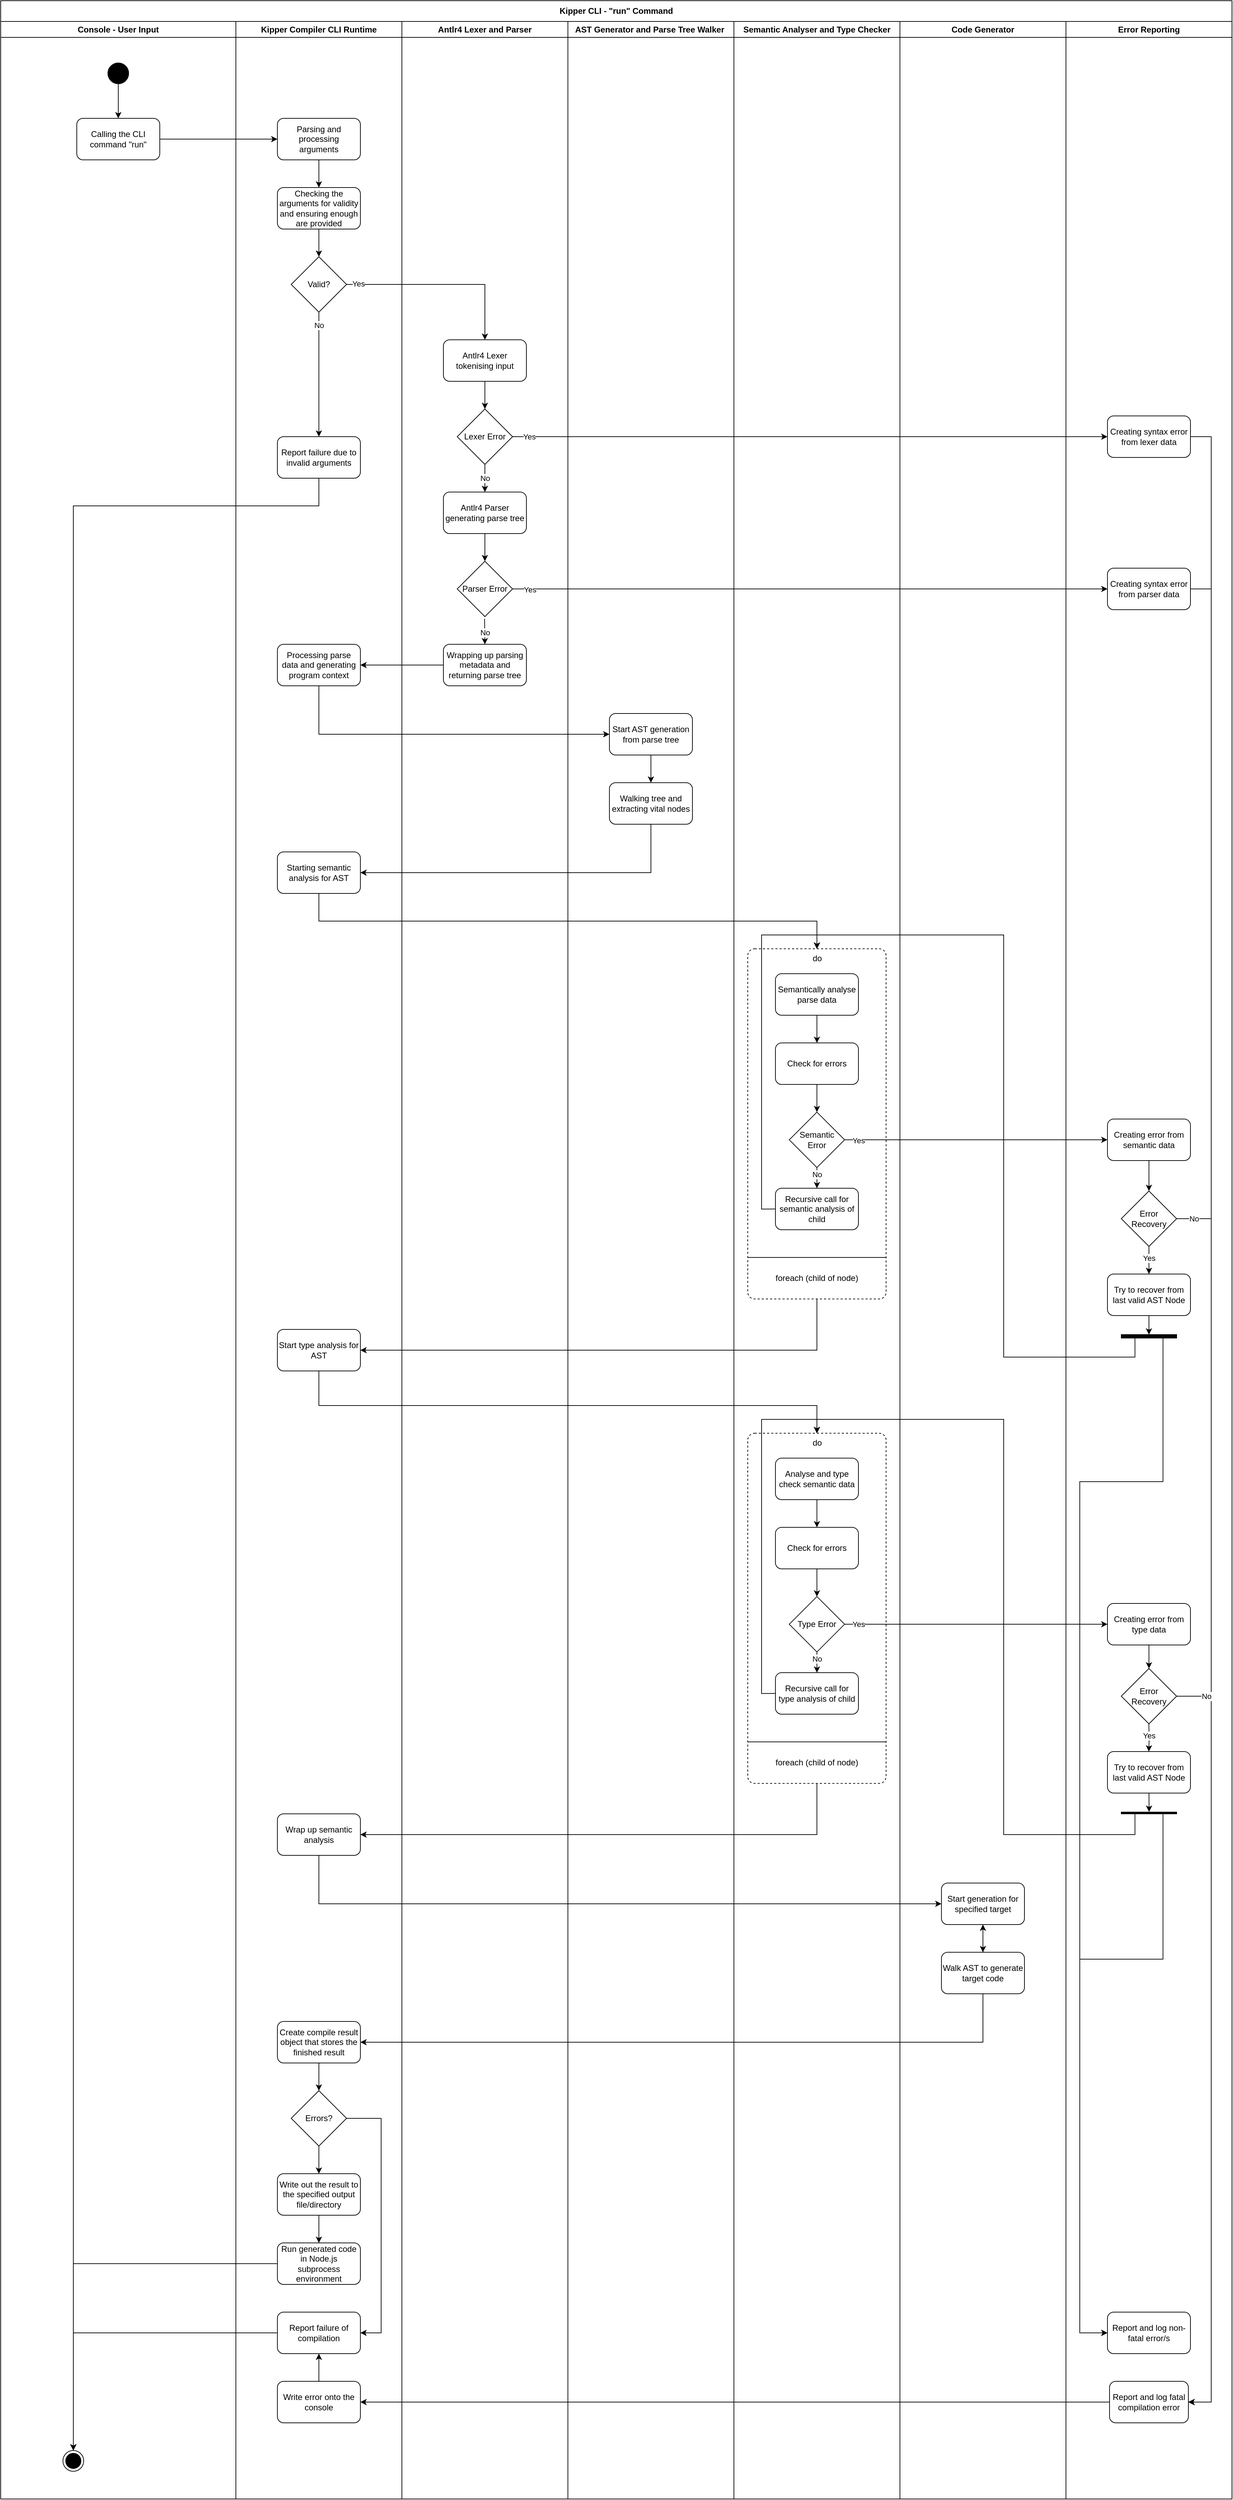 <mxfile version="20.7.4" type="device"><diagram id="gKEPv_jkgYqBWtUEt1ZN" name="Page-1"><mxGraphModel dx="5554" dy="2793" grid="1" gridSize="10" guides="1" tooltips="1" connect="1" arrows="1" fold="1" page="1" pageScale="1" pageWidth="827" pageHeight="1169" math="0" shadow="0"><root><mxCell id="0"/><mxCell id="1" parent="0"/><mxCell id="rTrIxMH_rLKdapRBKANG-1" value="Kipper CLI - &quot;run&quot; Command" style="swimlane;whiteSpace=wrap;html=1;startSize=30;" parent="1" vertex="1"><mxGeometry x="-60" y="510" width="1780" height="3610" as="geometry"/></mxCell><mxCell id="lD_fsvYOHyx501Wu2xE4-46" value="Antlr4 Lexer and Parser" style="swimlane;whiteSpace=wrap;html=1;" parent="rTrIxMH_rLKdapRBKANG-1" vertex="1"><mxGeometry x="580" y="30" width="240" height="3580" as="geometry"/></mxCell><mxCell id="lD_fsvYOHyx501Wu2xE4-77" style="edgeStyle=orthogonalEdgeStyle;rounded=0;orthogonalLoop=1;jettySize=auto;html=1;exitX=0.5;exitY=1;exitDx=0;exitDy=0;entryX=0.5;entryY=0;entryDx=0;entryDy=0;" parent="lD_fsvYOHyx501Wu2xE4-46" source="lD_fsvYOHyx501Wu2xE4-57" target="lD_fsvYOHyx501Wu2xE4-76" edge="1"><mxGeometry relative="1" as="geometry"/></mxCell><mxCell id="lD_fsvYOHyx501Wu2xE4-57" value="Antlr4 Lexer tokenising input" style="rounded=1;whiteSpace=wrap;html=1;" parent="lD_fsvYOHyx501Wu2xE4-46" vertex="1"><mxGeometry x="60" y="460" width="120" height="60" as="geometry"/></mxCell><mxCell id="lD_fsvYOHyx501Wu2xE4-118" style="edgeStyle=orthogonalEdgeStyle;rounded=0;orthogonalLoop=1;jettySize=auto;html=1;exitX=0.5;exitY=1;exitDx=0;exitDy=0;entryX=0.5;entryY=0;entryDx=0;entryDy=0;" parent="lD_fsvYOHyx501Wu2xE4-46" source="lD_fsvYOHyx501Wu2xE4-59" target="lD_fsvYOHyx501Wu2xE4-117" edge="1"><mxGeometry relative="1" as="geometry"/></mxCell><mxCell id="lD_fsvYOHyx501Wu2xE4-59" value="Antlr4 Parser generating parse tree" style="rounded=1;whiteSpace=wrap;html=1;" parent="lD_fsvYOHyx501Wu2xE4-46" vertex="1"><mxGeometry x="60" y="680" width="120" height="60" as="geometry"/></mxCell><mxCell id="lD_fsvYOHyx501Wu2xE4-61" value="Wrapping up parsing metadata and returning parse tree" style="rounded=1;whiteSpace=wrap;html=1;" parent="lD_fsvYOHyx501Wu2xE4-46" vertex="1"><mxGeometry x="60" y="900" width="120" height="60" as="geometry"/></mxCell><mxCell id="lD_fsvYOHyx501Wu2xE4-79" style="edgeStyle=orthogonalEdgeStyle;rounded=0;orthogonalLoop=1;jettySize=auto;html=1;exitX=0.5;exitY=1;exitDx=0;exitDy=0;entryX=0.5;entryY=0;entryDx=0;entryDy=0;" parent="lD_fsvYOHyx501Wu2xE4-46" source="lD_fsvYOHyx501Wu2xE4-76" target="lD_fsvYOHyx501Wu2xE4-59" edge="1"><mxGeometry relative="1" as="geometry"><mxPoint x="250" y="750" as="targetPoint"/></mxGeometry></mxCell><mxCell id="lD_fsvYOHyx501Wu2xE4-83" value="No" style="edgeLabel;html=1;align=center;verticalAlign=middle;resizable=0;points=[];rotation=0;" parent="lD_fsvYOHyx501Wu2xE4-79" vertex="1" connectable="0"><mxGeometry x="-0.709" y="1" relative="1" as="geometry"><mxPoint x="-1" y="14" as="offset"/></mxGeometry></mxCell><mxCell id="lD_fsvYOHyx501Wu2xE4-76" value="Lexer Error" style="rhombus;whiteSpace=wrap;html=1;" parent="lD_fsvYOHyx501Wu2xE4-46" vertex="1"><mxGeometry x="80" y="560" width="80" height="80" as="geometry"/></mxCell><mxCell id="lD_fsvYOHyx501Wu2xE4-117" value="Parser Error" style="rhombus;whiteSpace=wrap;html=1;" parent="lD_fsvYOHyx501Wu2xE4-46" vertex="1"><mxGeometry x="80" y="780" width="80" height="80" as="geometry"/></mxCell><mxCell id="lD_fsvYOHyx501Wu2xE4-128" style="edgeStyle=orthogonalEdgeStyle;rounded=0;orthogonalLoop=1;jettySize=auto;html=1;exitX=0.494;exitY=1.039;exitDx=0;exitDy=0;entryX=0.5;entryY=0;entryDx=0;entryDy=0;exitPerimeter=0;" parent="lD_fsvYOHyx501Wu2xE4-46" source="lD_fsvYOHyx501Wu2xE4-117" target="lD_fsvYOHyx501Wu2xE4-61" edge="1"><mxGeometry relative="1" as="geometry"><mxPoint x="130" y="650" as="sourcePoint"/><mxPoint x="130" y="690" as="targetPoint"/></mxGeometry></mxCell><mxCell id="lD_fsvYOHyx501Wu2xE4-129" value="No" style="edgeLabel;html=1;align=center;verticalAlign=middle;resizable=0;points=[];rotation=0;" parent="lD_fsvYOHyx501Wu2xE4-128" vertex="1" connectable="0"><mxGeometry x="-0.709" y="1" relative="1" as="geometry"><mxPoint x="-1" y="14" as="offset"/></mxGeometry></mxCell><mxCell id="lD_fsvYOHyx501Wu2xE4-51" value="Semantic Analyser and Type Checker" style="swimlane;whiteSpace=wrap;html=1;" parent="rTrIxMH_rLKdapRBKANG-1" vertex="1"><mxGeometry x="1060" y="30" width="240" height="3580" as="geometry"/></mxCell><mxCell id="PXY_vTfpR6_ZcEI7w9oy-1" value="do" style="html=1;align=center;verticalAlign=top;rounded=1;absoluteArcSize=1;arcSize=20;dashed=1;" parent="lD_fsvYOHyx501Wu2xE4-51" vertex="1"><mxGeometry x="20" y="1340" width="200" height="506.05" as="geometry"/></mxCell><mxCell id="qNnWSE11q1p4gsckMTy1-1" value="foreach (child of node)" style="text;html=1;strokeColor=none;fillColor=none;align=center;verticalAlign=middle;whiteSpace=wrap;rounded=0;" parent="lD_fsvYOHyx501Wu2xE4-51" vertex="1"><mxGeometry x="20" y="1786.05" width="200" height="60" as="geometry"/></mxCell><mxCell id="qNnWSE11q1p4gsckMTy1-3" value="" style="endArrow=none;html=1;rounded=0;exitX=0;exitY=0;exitDx=0;exitDy=0;entryX=1;entryY=0;entryDx=0;entryDy=0;" parent="lD_fsvYOHyx501Wu2xE4-51" source="qNnWSE11q1p4gsckMTy1-1" target="qNnWSE11q1p4gsckMTy1-1" edge="1"><mxGeometry width="50" height="50" relative="1" as="geometry"><mxPoint x="170" y="1690" as="sourcePoint"/><mxPoint x="220" y="1640" as="targetPoint"/></mxGeometry></mxCell><mxCell id="1PVicmv3kLT_THhFPuSL-1" style="edgeStyle=orthogonalEdgeStyle;rounded=0;orthogonalLoop=1;jettySize=auto;html=1;exitX=0;exitY=0.5;exitDx=0;exitDy=0;entryX=0.5;entryY=0;entryDx=0;entryDy=0;strokeColor=default;strokeWidth=1;endArrow=classic;endFill=1;" parent="lD_fsvYOHyx501Wu2xE4-51" source="qNnWSE11q1p4gsckMTy1-4" target="PXY_vTfpR6_ZcEI7w9oy-1" edge="1"><mxGeometry relative="1" as="geometry"><Array as="points"><mxPoint x="40" y="1716"/><mxPoint x="40" y="1320"/><mxPoint x="120" y="1320"/></Array></mxGeometry></mxCell><mxCell id="qNnWSE11q1p4gsckMTy1-4" value="Recursive call for semantic analysis of child" style="rounded=1;whiteSpace=wrap;html=1;strokeColor=default;fillColor=none;" parent="lD_fsvYOHyx501Wu2xE4-51" vertex="1"><mxGeometry x="60" y="1686.05" width="120" height="60" as="geometry"/></mxCell><mxCell id="qNnWSE11q1p4gsckMTy1-6" value="Semantically analyse&lt;br&gt;parse data" style="rounded=1;whiteSpace=wrap;html=1;strokeColor=default;fillColor=none;" parent="lD_fsvYOHyx501Wu2xE4-51" vertex="1"><mxGeometry x="60" y="1376.05" width="120" height="60" as="geometry"/></mxCell><mxCell id="qNnWSE11q1p4gsckMTy1-71" style="edgeStyle=orthogonalEdgeStyle;rounded=0;orthogonalLoop=1;jettySize=auto;html=1;exitX=0.5;exitY=1;exitDx=0;exitDy=0;entryX=0.5;entryY=0;entryDx=0;entryDy=0;" parent="lD_fsvYOHyx501Wu2xE4-51" source="qNnWSE11q1p4gsckMTy1-7" target="qNnWSE11q1p4gsckMTy1-70" edge="1"><mxGeometry relative="1" as="geometry"/></mxCell><mxCell id="qNnWSE11q1p4gsckMTy1-7" value="Check for errors" style="rounded=1;whiteSpace=wrap;html=1;strokeColor=default;fillColor=none;" parent="lD_fsvYOHyx501Wu2xE4-51" vertex="1"><mxGeometry x="60" y="1476.05" width="120" height="60" as="geometry"/></mxCell><mxCell id="qNnWSE11q1p4gsckMTy1-8" style="edgeStyle=orthogonalEdgeStyle;rounded=0;orthogonalLoop=1;jettySize=auto;html=1;exitX=0.5;exitY=1;exitDx=0;exitDy=0;entryX=0.5;entryY=0;entryDx=0;entryDy=0;" parent="lD_fsvYOHyx501Wu2xE4-51" source="qNnWSE11q1p4gsckMTy1-6" target="qNnWSE11q1p4gsckMTy1-7" edge="1"><mxGeometry relative="1" as="geometry"/></mxCell><mxCell id="qNnWSE11q1p4gsckMTy1-72" style="edgeStyle=orthogonalEdgeStyle;rounded=0;orthogonalLoop=1;jettySize=auto;html=1;exitX=0.5;exitY=1;exitDx=0;exitDy=0;entryX=0.5;entryY=0;entryDx=0;entryDy=0;" parent="lD_fsvYOHyx501Wu2xE4-51" source="qNnWSE11q1p4gsckMTy1-70" target="qNnWSE11q1p4gsckMTy1-4" edge="1"><mxGeometry relative="1" as="geometry"><mxPoint x="-70" y="1586.05" as="sourcePoint"/><mxPoint x="-70" y="1686.05" as="targetPoint"/><Array as="points"><mxPoint x="120" y="1676.05"/><mxPoint x="120" y="1676.05"/></Array></mxGeometry></mxCell><mxCell id="qNnWSE11q1p4gsckMTy1-83" value="No" style="edgeLabel;html=1;align=center;verticalAlign=middle;resizable=0;points=[];" parent="qNnWSE11q1p4gsckMTy1-72" vertex="1" connectable="0"><mxGeometry x="0.529" y="-1" relative="1" as="geometry"><mxPoint x="1" y="-13" as="offset"/></mxGeometry></mxCell><mxCell id="qNnWSE11q1p4gsckMTy1-70" value="Semantic Error" style="rhombus;whiteSpace=wrap;html=1;" parent="lD_fsvYOHyx501Wu2xE4-51" vertex="1"><mxGeometry x="80" y="1576.05" width="80" height="80" as="geometry"/></mxCell><mxCell id="qNnWSE11q1p4gsckMTy1-87" value="do" style="html=1;align=center;verticalAlign=top;rounded=1;absoluteArcSize=1;arcSize=20;dashed=1;" parent="lD_fsvYOHyx501Wu2xE4-51" vertex="1"><mxGeometry x="20" y="2040" width="200" height="506.05" as="geometry"/></mxCell><mxCell id="qNnWSE11q1p4gsckMTy1-88" value="foreach (child of node)" style="text;html=1;strokeColor=none;fillColor=none;align=center;verticalAlign=middle;whiteSpace=wrap;rounded=0;" parent="lD_fsvYOHyx501Wu2xE4-51" vertex="1"><mxGeometry x="20" y="2486.05" width="200" height="60" as="geometry"/></mxCell><mxCell id="qNnWSE11q1p4gsckMTy1-89" value="" style="endArrow=none;html=1;rounded=0;exitX=0;exitY=0;exitDx=0;exitDy=0;entryX=1;entryY=0;entryDx=0;entryDy=0;" parent="lD_fsvYOHyx501Wu2xE4-51" source="qNnWSE11q1p4gsckMTy1-88" target="qNnWSE11q1p4gsckMTy1-88" edge="1"><mxGeometry width="50" height="50" relative="1" as="geometry"><mxPoint x="-1090" y="1840.0" as="sourcePoint"/><mxPoint x="-1040" y="1790.0" as="targetPoint"/></mxGeometry></mxCell><mxCell id="1PVicmv3kLT_THhFPuSL-2" style="edgeStyle=orthogonalEdgeStyle;rounded=0;orthogonalLoop=1;jettySize=auto;html=1;exitX=0;exitY=0.5;exitDx=0;exitDy=0;entryX=0.5;entryY=0;entryDx=0;entryDy=0;strokeColor=default;strokeWidth=1;endArrow=classic;endFill=1;" parent="lD_fsvYOHyx501Wu2xE4-51" source="qNnWSE11q1p4gsckMTy1-91" target="qNnWSE11q1p4gsckMTy1-87" edge="1"><mxGeometry relative="1" as="geometry"><Array as="points"><mxPoint x="40" y="2416"/><mxPoint x="40" y="2020"/><mxPoint x="120" y="2020"/></Array></mxGeometry></mxCell><mxCell id="qNnWSE11q1p4gsckMTy1-91" value="Recursive call for type analysis of child" style="rounded=1;whiteSpace=wrap;html=1;strokeColor=default;fillColor=none;" parent="lD_fsvYOHyx501Wu2xE4-51" vertex="1"><mxGeometry x="60" y="2386.05" width="120" height="60" as="geometry"/></mxCell><mxCell id="qNnWSE11q1p4gsckMTy1-92" value="Analyse and type check semantic data" style="rounded=1;whiteSpace=wrap;html=1;strokeColor=default;fillColor=none;" parent="lD_fsvYOHyx501Wu2xE4-51" vertex="1"><mxGeometry x="60" y="2076.05" width="120" height="60" as="geometry"/></mxCell><mxCell id="qNnWSE11q1p4gsckMTy1-94" value="Check for errors" style="rounded=1;whiteSpace=wrap;html=1;strokeColor=default;fillColor=none;" parent="lD_fsvYOHyx501Wu2xE4-51" vertex="1"><mxGeometry x="60" y="2176.05" width="120" height="60" as="geometry"/></mxCell><mxCell id="qNnWSE11q1p4gsckMTy1-95" style="edgeStyle=orthogonalEdgeStyle;rounded=0;orthogonalLoop=1;jettySize=auto;html=1;exitX=0.5;exitY=1;exitDx=0;exitDy=0;entryX=0.5;entryY=0;entryDx=0;entryDy=0;" parent="lD_fsvYOHyx501Wu2xE4-51" source="qNnWSE11q1p4gsckMTy1-92" target="qNnWSE11q1p4gsckMTy1-94" edge="1"><mxGeometry relative="1" as="geometry"/></mxCell><mxCell id="qNnWSE11q1p4gsckMTy1-96" style="edgeStyle=orthogonalEdgeStyle;rounded=0;orthogonalLoop=1;jettySize=auto;html=1;exitX=0.5;exitY=1;exitDx=0;exitDy=0;entryX=0.5;entryY=0;entryDx=0;entryDy=0;" parent="lD_fsvYOHyx501Wu2xE4-51" source="qNnWSE11q1p4gsckMTy1-98" target="qNnWSE11q1p4gsckMTy1-91" edge="1"><mxGeometry relative="1" as="geometry"><mxPoint x="-1330" y="1736.05" as="sourcePoint"/><mxPoint x="-1330" y="1836.05" as="targetPoint"/><Array as="points"><mxPoint x="120" y="2376.05"/><mxPoint x="120" y="2376.05"/></Array></mxGeometry></mxCell><mxCell id="qNnWSE11q1p4gsckMTy1-97" value="No" style="edgeLabel;html=1;align=center;verticalAlign=middle;resizable=0;points=[];" parent="qNnWSE11q1p4gsckMTy1-96" vertex="1" connectable="0"><mxGeometry x="0.529" y="-1" relative="1" as="geometry"><mxPoint x="1" y="-13" as="offset"/></mxGeometry></mxCell><mxCell id="qNnWSE11q1p4gsckMTy1-98" value="Type Error" style="rhombus;whiteSpace=wrap;html=1;" parent="lD_fsvYOHyx501Wu2xE4-51" vertex="1"><mxGeometry x="80" y="2276.05" width="80" height="80" as="geometry"/></mxCell><mxCell id="qNnWSE11q1p4gsckMTy1-93" style="edgeStyle=orthogonalEdgeStyle;rounded=0;orthogonalLoop=1;jettySize=auto;html=1;exitX=0.5;exitY=1;exitDx=0;exitDy=0;entryX=0.5;entryY=0;entryDx=0;entryDy=0;" parent="lD_fsvYOHyx501Wu2xE4-51" source="qNnWSE11q1p4gsckMTy1-94" target="qNnWSE11q1p4gsckMTy1-98" edge="1"><mxGeometry relative="1" as="geometry"/></mxCell><mxCell id="lD_fsvYOHyx501Wu2xE4-52" value="Code Generator" style="swimlane;whiteSpace=wrap;html=1;" parent="rTrIxMH_rLKdapRBKANG-1" vertex="1"><mxGeometry x="1300" y="30" width="240" height="3580" as="geometry"/></mxCell><mxCell id="qNnWSE11q1p4gsckMTy1-134" style="edgeStyle=orthogonalEdgeStyle;rounded=0;orthogonalLoop=1;jettySize=auto;html=1;exitX=0.5;exitY=1;exitDx=0;exitDy=0;entryX=0.5;entryY=0;entryDx=0;entryDy=0;" parent="lD_fsvYOHyx501Wu2xE4-52" source="qNnWSE11q1p4gsckMTy1-131" target="qNnWSE11q1p4gsckMTy1-133" edge="1"><mxGeometry relative="1" as="geometry"/></mxCell><mxCell id="qNnWSE11q1p4gsckMTy1-131" value="Start generation for specified target" style="rounded=1;whiteSpace=wrap;html=1;" parent="lD_fsvYOHyx501Wu2xE4-52" vertex="1"><mxGeometry x="60" y="2690" width="120" height="60" as="geometry"/></mxCell><mxCell id="ihVI9nFC0Tkq9_CsKzdd-45" value="" style="edgeStyle=orthogonalEdgeStyle;rounded=0;orthogonalLoop=1;jettySize=auto;html=1;strokeColor=default;strokeWidth=1;endArrow=classic;endFill=1;" parent="lD_fsvYOHyx501Wu2xE4-52" source="qNnWSE11q1p4gsckMTy1-133" target="qNnWSE11q1p4gsckMTy1-131" edge="1"><mxGeometry relative="1" as="geometry"/></mxCell><mxCell id="qNnWSE11q1p4gsckMTy1-133" value="Walk AST to generate target code" style="rounded=1;whiteSpace=wrap;html=1;" parent="lD_fsvYOHyx501Wu2xE4-52" vertex="1"><mxGeometry x="60" y="2790" width="120" height="60" as="geometry"/></mxCell><mxCell id="lD_fsvYOHyx501Wu2xE4-94" style="edgeStyle=orthogonalEdgeStyle;rounded=0;orthogonalLoop=1;jettySize=auto;html=1;exitX=1;exitY=0.5;exitDx=0;exitDy=0;entryX=0;entryY=0.5;entryDx=0;entryDy=0;" parent="rTrIxMH_rLKdapRBKANG-1" source="lD_fsvYOHyx501Wu2xE4-76" target="lD_fsvYOHyx501Wu2xE4-103" edge="1"><mxGeometry relative="1" as="geometry"><mxPoint x="1500" y="630" as="targetPoint"/></mxGeometry></mxCell><mxCell id="lD_fsvYOHyx501Wu2xE4-95" value="Yes" style="edgeLabel;html=1;align=center;verticalAlign=middle;resizable=0;points=[];" parent="lD_fsvYOHyx501Wu2xE4-94" vertex="1" connectable="0"><mxGeometry x="-0.952" y="-1" relative="1" as="geometry"><mxPoint x="3" y="-1" as="offset"/></mxGeometry></mxCell><mxCell id="lD_fsvYOHyx501Wu2xE4-102" value="Error Reporting" style="swimlane;whiteSpace=wrap;html=1;" parent="rTrIxMH_rLKdapRBKANG-1" vertex="1"><mxGeometry x="1540" y="30" width="240" height="3580" as="geometry"/></mxCell><mxCell id="lD_fsvYOHyx501Wu2xE4-103" value="Creating syntax error from lexer data" style="rounded=1;whiteSpace=wrap;html=1;" parent="lD_fsvYOHyx501Wu2xE4-102" vertex="1"><mxGeometry x="60" y="570" width="120" height="60" as="geometry"/></mxCell><mxCell id="lD_fsvYOHyx501Wu2xE4-124" value="Creating syntax error from parser data" style="rounded=1;whiteSpace=wrap;html=1;" parent="lD_fsvYOHyx501Wu2xE4-102" vertex="1"><mxGeometry x="60" y="790" width="120" height="60" as="geometry"/></mxCell><mxCell id="qNnWSE11q1p4gsckMTy1-112" style="edgeStyle=orthogonalEdgeStyle;rounded=0;orthogonalLoop=1;jettySize=auto;html=1;exitX=0.5;exitY=1;exitDx=0;exitDy=0;entryX=0.5;entryY=0;entryDx=0;entryDy=0;" parent="lD_fsvYOHyx501Wu2xE4-102" source="qNnWSE11q1p4gsckMTy1-75" target="qNnWSE11q1p4gsckMTy1-111" edge="1"><mxGeometry relative="1" as="geometry"/></mxCell><mxCell id="qNnWSE11q1p4gsckMTy1-75" value="Creating error from semantic data" style="rounded=1;whiteSpace=wrap;html=1;" parent="lD_fsvYOHyx501Wu2xE4-102" vertex="1"><mxGeometry x="60" y="1586.05" width="120" height="60" as="geometry"/></mxCell><mxCell id="qNnWSE11q1p4gsckMTy1-123" value="" style="edgeStyle=orthogonalEdgeStyle;rounded=0;orthogonalLoop=1;jettySize=auto;html=1;" parent="lD_fsvYOHyx501Wu2xE4-102" source="qNnWSE11q1p4gsckMTy1-101" target="qNnWSE11q1p4gsckMTy1-120" edge="1"><mxGeometry relative="1" as="geometry"/></mxCell><mxCell id="qNnWSE11q1p4gsckMTy1-101" value="Creating error from type data" style="rounded=1;whiteSpace=wrap;html=1;" parent="lD_fsvYOHyx501Wu2xE4-102" vertex="1"><mxGeometry x="60" y="2286.05" width="120" height="60" as="geometry"/></mxCell><mxCell id="qNnWSE11q1p4gsckMTy1-117" style="edgeStyle=orthogonalEdgeStyle;rounded=0;orthogonalLoop=1;jettySize=auto;html=1;exitX=0.5;exitY=1;exitDx=0;exitDy=0;entryX=0.5;entryY=0;entryDx=0;entryDy=0;" parent="lD_fsvYOHyx501Wu2xE4-102" source="qNnWSE11q1p4gsckMTy1-111" target="qNnWSE11q1p4gsckMTy1-116" edge="1"><mxGeometry relative="1" as="geometry"><mxPoint x="210" y="1800" as="targetPoint"/><Array as="points"/></mxGeometry></mxCell><mxCell id="qNnWSE11q1p4gsckMTy1-127" value="Yes" style="edgeLabel;html=1;align=center;verticalAlign=middle;resizable=0;points=[];" parent="qNnWSE11q1p4gsckMTy1-117" vertex="1" connectable="0"><mxGeometry x="-0.387" y="-1" relative="1" as="geometry"><mxPoint x="1" y="4" as="offset"/></mxGeometry></mxCell><mxCell id="qNnWSE11q1p4gsckMTy1-111" value="Error Recovery" style="rhombus;whiteSpace=wrap;html=1;" parent="lD_fsvYOHyx501Wu2xE4-102" vertex="1"><mxGeometry x="80" y="1690" width="80" height="80" as="geometry"/></mxCell><mxCell id="y4kjYGuphGOJIPJwW7Hs-2" style="edgeStyle=orthogonalEdgeStyle;rounded=0;orthogonalLoop=1;jettySize=auto;html=1;exitX=0.5;exitY=1;exitDx=0;exitDy=0;strokeColor=default;strokeWidth=1;endArrow=classic;endFill=1;" parent="lD_fsvYOHyx501Wu2xE4-102" source="qNnWSE11q1p4gsckMTy1-116" target="y4kjYGuphGOJIPJwW7Hs-1" edge="1"><mxGeometry relative="1" as="geometry"/></mxCell><mxCell id="qNnWSE11q1p4gsckMTy1-116" value="Try to recover from last valid AST Node" style="rounded=1;whiteSpace=wrap;html=1;" parent="lD_fsvYOHyx501Wu2xE4-102" vertex="1"><mxGeometry x="60" y="1810" width="120" height="60" as="geometry"/></mxCell><mxCell id="qNnWSE11q1p4gsckMTy1-120" value="Error Recovery" style="rhombus;whiteSpace=wrap;html=1;" parent="lD_fsvYOHyx501Wu2xE4-102" vertex="1"><mxGeometry x="80" y="2380" width="80" height="80" as="geometry"/></mxCell><mxCell id="y4kjYGuphGOJIPJwW7Hs-9" style="edgeStyle=orthogonalEdgeStyle;rounded=0;orthogonalLoop=1;jettySize=auto;html=1;exitX=0.5;exitY=1;exitDx=0;exitDy=0;entryX=-0.151;entryY=0.497;entryDx=0;entryDy=0;entryPerimeter=0;strokeColor=default;strokeWidth=1;endArrow=classic;endFill=1;" parent="lD_fsvYOHyx501Wu2xE4-102" source="qNnWSE11q1p4gsckMTy1-121" target="y4kjYGuphGOJIPJwW7Hs-6" edge="1"><mxGeometry relative="1" as="geometry"/></mxCell><mxCell id="qNnWSE11q1p4gsckMTy1-121" value="Try to recover from last valid AST Node" style="rounded=1;whiteSpace=wrap;html=1;" parent="lD_fsvYOHyx501Wu2xE4-102" vertex="1"><mxGeometry x="60" y="2500" width="120" height="60" as="geometry"/></mxCell><mxCell id="qNnWSE11q1p4gsckMTy1-119" style="edgeStyle=orthogonalEdgeStyle;rounded=0;orthogonalLoop=1;jettySize=auto;html=1;exitX=0.5;exitY=1;exitDx=0;exitDy=0;entryX=0.5;entryY=0;entryDx=0;entryDy=0;" parent="lD_fsvYOHyx501Wu2xE4-102" edge="1"><mxGeometry relative="1" as="geometry"><mxPoint x="119.83" y="2460" as="sourcePoint"/><mxPoint x="119.83" y="2500" as="targetPoint"/></mxGeometry></mxCell><mxCell id="qNnWSE11q1p4gsckMTy1-130" value="Yes" style="edgeLabel;html=1;align=center;verticalAlign=middle;resizable=0;points=[];" parent="qNnWSE11q1p4gsckMTy1-119" vertex="1" connectable="0"><mxGeometry x="-0.833" y="-2" relative="1" as="geometry"><mxPoint x="2" y="13" as="offset"/></mxGeometry></mxCell><mxCell id="lD_fsvYOHyx501Wu2xE4-104" value="Report and log fatal compilation error" style="rounded=1;whiteSpace=wrap;html=1;" parent="lD_fsvYOHyx501Wu2xE4-102" vertex="1"><mxGeometry x="63" y="3410" width="114" height="60" as="geometry"/></mxCell><mxCell id="lD_fsvYOHyx501Wu2xE4-116" style="edgeStyle=orthogonalEdgeStyle;rounded=0;orthogonalLoop=1;jettySize=auto;html=1;exitX=1;exitY=0.5;exitDx=0;exitDy=0;entryX=1;entryY=0.5;entryDx=0;entryDy=0;" parent="lD_fsvYOHyx501Wu2xE4-102" source="lD_fsvYOHyx501Wu2xE4-103" target="lD_fsvYOHyx501Wu2xE4-104" edge="1"><mxGeometry relative="1" as="geometry"><Array as="points"><mxPoint x="210" y="600"/><mxPoint x="210" y="3440"/></Array></mxGeometry></mxCell><mxCell id="lD_fsvYOHyx501Wu2xE4-127" style="edgeStyle=orthogonalEdgeStyle;rounded=0;orthogonalLoop=1;jettySize=auto;html=1;exitX=1;exitY=0.5;exitDx=0;exitDy=0;entryX=1;entryY=0.5;entryDx=0;entryDy=0;" parent="lD_fsvYOHyx501Wu2xE4-102" source="lD_fsvYOHyx501Wu2xE4-124" target="lD_fsvYOHyx501Wu2xE4-104" edge="1"><mxGeometry relative="1" as="geometry"><Array as="points"><mxPoint x="210" y="820"/><mxPoint x="210" y="3440"/></Array></mxGeometry></mxCell><mxCell id="qNnWSE11q1p4gsckMTy1-77" style="edgeStyle=orthogonalEdgeStyle;rounded=0;orthogonalLoop=1;jettySize=auto;html=1;exitX=1;exitY=0.5;exitDx=0;exitDy=0;entryX=1;entryY=0.5;entryDx=0;entryDy=0;" parent="lD_fsvYOHyx501Wu2xE4-102" source="qNnWSE11q1p4gsckMTy1-111" target="lD_fsvYOHyx501Wu2xE4-104" edge="1"><mxGeometry relative="1" as="geometry"><Array as="points"><mxPoint x="210" y="1730"/><mxPoint x="210" y="3440"/></Array></mxGeometry></mxCell><mxCell id="qNnWSE11q1p4gsckMTy1-113" value="No" style="edgeLabel;html=1;align=center;verticalAlign=middle;resizable=0;points=[];" parent="qNnWSE11q1p4gsckMTy1-77" vertex="1" connectable="0"><mxGeometry x="-0.972" relative="1" as="geometry"><mxPoint as="offset"/></mxGeometry></mxCell><mxCell id="qNnWSE11q1p4gsckMTy1-124" style="edgeStyle=orthogonalEdgeStyle;rounded=0;orthogonalLoop=1;jettySize=auto;html=1;exitX=1;exitY=0.5;exitDx=0;exitDy=0;entryX=1;entryY=0.5;entryDx=0;entryDy=0;" parent="lD_fsvYOHyx501Wu2xE4-102" source="qNnWSE11q1p4gsckMTy1-120" target="lD_fsvYOHyx501Wu2xE4-104" edge="1"><mxGeometry relative="1" as="geometry"><Array as="points"><mxPoint x="210" y="2420"/><mxPoint x="210" y="3440"/></Array></mxGeometry></mxCell><mxCell id="qNnWSE11q1p4gsckMTy1-125" value="No" style="edgeLabel;html=1;align=center;verticalAlign=middle;resizable=0;points=[];" parent="qNnWSE11q1p4gsckMTy1-124" vertex="1" connectable="0"><mxGeometry x="-0.922" y="-2" relative="1" as="geometry"><mxPoint y="-2" as="offset"/></mxGeometry></mxCell><mxCell id="qNnWSE11q1p4gsckMTy1-142" value="Report and log non-fatal error/s" style="rounded=1;whiteSpace=wrap;html=1;strokeColor=default;fillColor=none;" parent="lD_fsvYOHyx501Wu2xE4-102" vertex="1"><mxGeometry x="60" y="3310" width="120" height="60" as="geometry"/></mxCell><mxCell id="y4kjYGuphGOJIPJwW7Hs-1" value="" style="html=1;points=[];perimeter=orthogonalPerimeter;fillColor=strokeColor;rotation=90;" parent="lD_fsvYOHyx501Wu2xE4-102" vertex="1"><mxGeometry x="117.5" y="1860" width="5" height="80" as="geometry"/></mxCell><mxCell id="y4kjYGuphGOJIPJwW7Hs-4" value="" style="endArrow=classic;html=1;rounded=0;strokeColor=default;strokeWidth=1;exitX=0.967;exitY=0.246;exitDx=0;exitDy=0;exitPerimeter=0;edgeStyle=orthogonalEdgeStyle;" parent="lD_fsvYOHyx501Wu2xE4-102" source="y4kjYGuphGOJIPJwW7Hs-1" target="qNnWSE11q1p4gsckMTy1-142" edge="1"><mxGeometry width="50" height="50" relative="1" as="geometry"><mxPoint x="250" y="2150" as="sourcePoint"/><mxPoint x="220" y="2320" as="targetPoint"/><Array as="points"><mxPoint x="140" y="2110"/><mxPoint x="20" y="2110"/><mxPoint x="20" y="3340"/></Array></mxGeometry></mxCell><mxCell id="y4kjYGuphGOJIPJwW7Hs-6" value="" style="html=1;points=[];perimeter=orthogonalPerimeter;fillColor=strokeColor;rotation=90;" parent="lD_fsvYOHyx501Wu2xE4-102" vertex="1"><mxGeometry x="118.75" y="2548.73" width="2.5" height="80" as="geometry"/></mxCell><mxCell id="y4kjYGuphGOJIPJwW7Hs-7" value="" style="endArrow=classic;html=1;rounded=0;strokeColor=default;strokeWidth=1;exitX=0.967;exitY=0.246;exitDx=0;exitDy=0;exitPerimeter=0;edgeStyle=orthogonalEdgeStyle;entryX=0;entryY=0.5;entryDx=0;entryDy=0;" parent="lD_fsvYOHyx501Wu2xE4-102" source="y4kjYGuphGOJIPJwW7Hs-6" target="qNnWSE11q1p4gsckMTy1-142" edge="1"><mxGeometry width="50" height="50" relative="1" as="geometry"><mxPoint x="-1490" y="2309.98" as="sourcePoint"/><mxPoint x="60" y="3760.033" as="targetPoint"/><Array as="points"><mxPoint x="140" y="2800"/><mxPoint x="20" y="2800"/><mxPoint x="20" y="3340"/></Array></mxGeometry></mxCell><mxCell id="lD_fsvYOHyx501Wu2xE4-125" style="edgeStyle=orthogonalEdgeStyle;rounded=0;orthogonalLoop=1;jettySize=auto;html=1;exitX=1;exitY=0.5;exitDx=0;exitDy=0;entryX=0;entryY=0.5;entryDx=0;entryDy=0;" parent="rTrIxMH_rLKdapRBKANG-1" source="lD_fsvYOHyx501Wu2xE4-117" target="lD_fsvYOHyx501Wu2xE4-124" edge="1"><mxGeometry relative="1" as="geometry"/></mxCell><mxCell id="lD_fsvYOHyx501Wu2xE4-130" value="Yes" style="edgeLabel;html=1;align=center;verticalAlign=middle;resizable=0;points=[];" parent="lD_fsvYOHyx501Wu2xE4-125" vertex="1" connectable="0"><mxGeometry x="-0.942" y="-1" relative="1" as="geometry"><mxPoint as="offset"/></mxGeometry></mxCell><mxCell id="qNnWSE11q1p4gsckMTy1-76" style="edgeStyle=orthogonalEdgeStyle;rounded=0;orthogonalLoop=1;jettySize=auto;html=1;exitX=1;exitY=0.5;exitDx=0;exitDy=0;entryX=0;entryY=0.5;entryDx=0;entryDy=0;" parent="rTrIxMH_rLKdapRBKANG-1" source="qNnWSE11q1p4gsckMTy1-70" target="qNnWSE11q1p4gsckMTy1-75" edge="1"><mxGeometry relative="1" as="geometry"/></mxCell><mxCell id="qNnWSE11q1p4gsckMTy1-78" value="Yes" style="edgeLabel;html=1;align=center;verticalAlign=middle;resizable=0;points=[];" parent="qNnWSE11q1p4gsckMTy1-76" vertex="1" connectable="0"><mxGeometry x="-0.898" y="-1" relative="1" as="geometry"><mxPoint as="offset"/></mxGeometry></mxCell><mxCell id="qNnWSE11q1p4gsckMTy1-102" style="edgeStyle=orthogonalEdgeStyle;rounded=0;orthogonalLoop=1;jettySize=auto;html=1;exitX=1;exitY=0.5;exitDx=0;exitDy=0;entryX=0;entryY=0.5;entryDx=0;entryDy=0;" parent="rTrIxMH_rLKdapRBKANG-1" source="qNnWSE11q1p4gsckMTy1-98" target="qNnWSE11q1p4gsckMTy1-101" edge="1"><mxGeometry relative="1" as="geometry"/></mxCell><mxCell id="qNnWSE11q1p4gsckMTy1-104" value="Yes" style="edgeLabel;html=1;align=center;verticalAlign=middle;resizable=0;points=[];" parent="qNnWSE11q1p4gsckMTy1-102" vertex="1" connectable="0"><mxGeometry x="-0.918" relative="1" as="geometry"><mxPoint x="4" as="offset"/></mxGeometry></mxCell><mxCell id="lD_fsvYOHyx501Wu2xE4-47" value="AST Generator and Parse Tree Walker&amp;nbsp;" style="swimlane;whiteSpace=wrap;html=1;" parent="rTrIxMH_rLKdapRBKANG-1" vertex="1"><mxGeometry x="820" y="30" width="240" height="3580" as="geometry"/></mxCell><mxCell id="lD_fsvYOHyx501Wu2xE4-72" style="edgeStyle=orthogonalEdgeStyle;rounded=0;orthogonalLoop=1;jettySize=auto;html=1;exitX=0.5;exitY=1;exitDx=0;exitDy=0;entryX=0.5;entryY=0;entryDx=0;entryDy=0;" parent="lD_fsvYOHyx501Wu2xE4-47" source="lD_fsvYOHyx501Wu2xE4-69" target="lD_fsvYOHyx501Wu2xE4-71" edge="1"><mxGeometry relative="1" as="geometry"/></mxCell><mxCell id="lD_fsvYOHyx501Wu2xE4-69" value="Start AST generation from parse tree" style="rounded=1;whiteSpace=wrap;html=1;" parent="lD_fsvYOHyx501Wu2xE4-47" vertex="1"><mxGeometry x="60" y="1000" width="120" height="60" as="geometry"/></mxCell><mxCell id="lD_fsvYOHyx501Wu2xE4-71" value="Walking tree and extracting vital nodes" style="rounded=1;whiteSpace=wrap;html=1;" parent="lD_fsvYOHyx501Wu2xE4-47" vertex="1"><mxGeometry x="60" y="1100" width="120" height="60" as="geometry"/></mxCell><mxCell id="y4kjYGuphGOJIPJwW7Hs-3" value="" style="endArrow=classic;html=1;rounded=0;strokeColor=default;strokeWidth=1;exitX=0.767;exitY=0.753;exitDx=0;exitDy=0;exitPerimeter=0;entryX=0.5;entryY=0;entryDx=0;entryDy=0;edgeStyle=orthogonalEdgeStyle;" parent="rTrIxMH_rLKdapRBKANG-1" source="y4kjYGuphGOJIPJwW7Hs-1" target="PXY_vTfpR6_ZcEI7w9oy-1" edge="1"><mxGeometry width="50" height="50" relative="1" as="geometry"><mxPoint x="1760" y="2050" as="sourcePoint"/><mxPoint x="1810" y="2000" as="targetPoint"/><Array as="points"><mxPoint x="1640" y="1960"/><mxPoint x="1450" y="1960"/><mxPoint x="1450" y="1350"/><mxPoint x="1180" y="1350"/></Array></mxGeometry></mxCell><mxCell id="y4kjYGuphGOJIPJwW7Hs-8" value="" style="endArrow=classic;html=1;rounded=0;strokeColor=default;strokeWidth=1;exitX=0.767;exitY=0.753;exitDx=0;exitDy=0;exitPerimeter=0;entryX=0.5;entryY=0;entryDx=0;entryDy=0;edgeStyle=orthogonalEdgeStyle;" parent="rTrIxMH_rLKdapRBKANG-1" source="y4kjYGuphGOJIPJwW7Hs-6" target="qNnWSE11q1p4gsckMTy1-87" edge="1"><mxGeometry width="50" height="50" relative="1" as="geometry"><mxPoint x="1560" y="2239.98" as="sourcePoint"/><mxPoint x="1180" y="2059.98" as="targetPoint"/><Array as="points"><mxPoint x="1640" y="2650"/><mxPoint x="1450" y="2650"/><mxPoint x="1450" y="2050"/><mxPoint x="1180" y="2050"/></Array></mxGeometry></mxCell><mxCell id="ihVI9nFC0Tkq9_CsKzdd-1" value="Console - User Input" style="swimlane;whiteSpace=wrap;html=1;startSize=23;" parent="rTrIxMH_rLKdapRBKANG-1" vertex="1"><mxGeometry y="30" width="340" height="3580" as="geometry"/></mxCell><mxCell id="ihVI9nFC0Tkq9_CsKzdd-2" value="" style="ellipse;fillColor=strokeColor;" parent="ihVI9nFC0Tkq9_CsKzdd-1" vertex="1"><mxGeometry x="155" y="60" width="30" height="30" as="geometry"/></mxCell><mxCell id="ihVI9nFC0Tkq9_CsKzdd-3" style="edgeStyle=orthogonalEdgeStyle;rounded=0;orthogonalLoop=1;jettySize=auto;html=1;exitX=0.5;exitY=1;exitDx=0;exitDy=0;entryX=0.5;entryY=0;entryDx=0;entryDy=0;" parent="ihVI9nFC0Tkq9_CsKzdd-1" source="ihVI9nFC0Tkq9_CsKzdd-2" target="ihVI9nFC0Tkq9_CsKzdd-4" edge="1"><mxGeometry relative="1" as="geometry"><mxPoint x="170" y="190" as="sourcePoint"/></mxGeometry></mxCell><mxCell id="ihVI9nFC0Tkq9_CsKzdd-4" value="Calling the CLI command &quot;run&quot;" style="rounded=1;whiteSpace=wrap;html=1;" parent="ihVI9nFC0Tkq9_CsKzdd-1" vertex="1"><mxGeometry x="110" y="140" width="120" height="60" as="geometry"/></mxCell><mxCell id="ihVI9nFC0Tkq9_CsKzdd-6" value="" style="ellipse;html=1;shape=endState;fillColor=strokeColor;" parent="ihVI9nFC0Tkq9_CsKzdd-1" vertex="1"><mxGeometry x="90" y="3510" width="30" height="30" as="geometry"/></mxCell><mxCell id="ihVI9nFC0Tkq9_CsKzdd-8" value="Kipper Compiler CLI Runtime" style="swimlane;whiteSpace=wrap;html=1;startSize=23;" parent="rTrIxMH_rLKdapRBKANG-1" vertex="1"><mxGeometry x="340" y="30" width="240" height="3580" as="geometry"/></mxCell><mxCell id="ihVI9nFC0Tkq9_CsKzdd-9" style="edgeStyle=orthogonalEdgeStyle;rounded=0;orthogonalLoop=1;jettySize=auto;html=1;exitX=0.5;exitY=1;exitDx=0;exitDy=0;strokeColor=default;strokeWidth=1;endArrow=classic;endFill=1;" parent="ihVI9nFC0Tkq9_CsKzdd-8" source="ihVI9nFC0Tkq9_CsKzdd-10" target="ihVI9nFC0Tkq9_CsKzdd-16" edge="1"><mxGeometry relative="1" as="geometry"/></mxCell><mxCell id="ihVI9nFC0Tkq9_CsKzdd-10" value="Parsing and processing arguments" style="rounded=1;whiteSpace=wrap;html=1;" parent="ihVI9nFC0Tkq9_CsKzdd-8" vertex="1"><mxGeometry x="60" y="140" width="120" height="60" as="geometry"/></mxCell><mxCell id="ihVI9nFC0Tkq9_CsKzdd-11" value="Processing parse data and generating program context" style="rounded=1;whiteSpace=wrap;html=1;" parent="ihVI9nFC0Tkq9_CsKzdd-8" vertex="1"><mxGeometry x="60" y="900" width="120" height="60" as="geometry"/></mxCell><mxCell id="ihVI9nFC0Tkq9_CsKzdd-12" value="Starting semantic analysis for AST" style="rounded=1;whiteSpace=wrap;html=1;" parent="ihVI9nFC0Tkq9_CsKzdd-8" vertex="1"><mxGeometry x="60" y="1200" width="120" height="60" as="geometry"/></mxCell><mxCell id="ihVI9nFC0Tkq9_CsKzdd-13" value="Start type analysis for AST" style="rounded=1;whiteSpace=wrap;html=1;" parent="ihVI9nFC0Tkq9_CsKzdd-8" vertex="1"><mxGeometry x="60" y="1890" width="120" height="60" as="geometry"/></mxCell><mxCell id="ihVI9nFC0Tkq9_CsKzdd-14" value="Wrap up semantic analysis" style="rounded=1;whiteSpace=wrap;html=1;" parent="ihVI9nFC0Tkq9_CsKzdd-8" vertex="1"><mxGeometry x="60" y="2590" width="120" height="60" as="geometry"/></mxCell><mxCell id="ihVI9nFC0Tkq9_CsKzdd-44" style="edgeStyle=orthogonalEdgeStyle;rounded=0;orthogonalLoop=1;jettySize=auto;html=1;exitX=0.5;exitY=1;exitDx=0;exitDy=0;entryX=0.5;entryY=0;entryDx=0;entryDy=0;strokeColor=default;strokeWidth=1;endArrow=classic;endFill=1;" parent="ihVI9nFC0Tkq9_CsKzdd-8" source="ihVI9nFC0Tkq9_CsKzdd-15" target="ihVI9nFC0Tkq9_CsKzdd-41" edge="1"><mxGeometry relative="1" as="geometry"/></mxCell><mxCell id="ihVI9nFC0Tkq9_CsKzdd-15" value="Create compile result object that stores the finished result" style="rounded=1;whiteSpace=wrap;html=1;" parent="ihVI9nFC0Tkq9_CsKzdd-8" vertex="1"><mxGeometry x="60" y="2890" width="120" height="60" as="geometry"/></mxCell><mxCell id="ihVI9nFC0Tkq9_CsKzdd-16" value="Checking the arguments for validity&lt;br&gt;and ensuring enough are provided" style="rounded=1;whiteSpace=wrap;html=1;" parent="ihVI9nFC0Tkq9_CsKzdd-8" vertex="1"><mxGeometry x="60" y="240" width="120" height="60" as="geometry"/></mxCell><mxCell id="ihVI9nFC0Tkq9_CsKzdd-17" value="Valid?" style="rhombus;whiteSpace=wrap;html=1;" parent="ihVI9nFC0Tkq9_CsKzdd-8" vertex="1"><mxGeometry x="80" y="340" width="80" height="80" as="geometry"/></mxCell><mxCell id="ihVI9nFC0Tkq9_CsKzdd-18" style="edgeStyle=orthogonalEdgeStyle;rounded=0;orthogonalLoop=1;jettySize=auto;html=1;exitX=0.5;exitY=1;exitDx=0;exitDy=0;entryX=0.5;entryY=0;entryDx=0;entryDy=0;strokeColor=default;strokeWidth=1;endArrow=classic;endFill=1;" parent="ihVI9nFC0Tkq9_CsKzdd-8" source="ihVI9nFC0Tkq9_CsKzdd-16" target="ihVI9nFC0Tkq9_CsKzdd-17" edge="1"><mxGeometry relative="1" as="geometry"/></mxCell><mxCell id="ihVI9nFC0Tkq9_CsKzdd-57" style="edgeStyle=orthogonalEdgeStyle;rounded=0;orthogonalLoop=1;jettySize=auto;html=1;exitX=0.5;exitY=0;exitDx=0;exitDy=0;entryX=0.5;entryY=1;entryDx=0;entryDy=0;strokeColor=default;strokeWidth=1;endArrow=classic;endFill=1;" parent="ihVI9nFC0Tkq9_CsKzdd-8" source="ihVI9nFC0Tkq9_CsKzdd-19" target="ihVI9nFC0Tkq9_CsKzdd-53" edge="1"><mxGeometry relative="1" as="geometry"/></mxCell><mxCell id="ihVI9nFC0Tkq9_CsKzdd-19" value="Write error onto the console" style="rounded=1;whiteSpace=wrap;html=1;" parent="ihVI9nFC0Tkq9_CsKzdd-8" vertex="1"><mxGeometry x="60" y="3410" width="120" height="60" as="geometry"/></mxCell><mxCell id="ihVI9nFC0Tkq9_CsKzdd-50" style="edgeStyle=orthogonalEdgeStyle;rounded=0;orthogonalLoop=1;jettySize=auto;html=1;exitX=0.5;exitY=1;exitDx=0;exitDy=0;entryX=0.5;entryY=0;entryDx=0;entryDy=0;strokeColor=default;strokeWidth=1;endArrow=classic;endFill=1;" parent="ihVI9nFC0Tkq9_CsKzdd-8" source="ihVI9nFC0Tkq9_CsKzdd-41" target="ihVI9nFC0Tkq9_CsKzdd-37" edge="1"><mxGeometry relative="1" as="geometry"/></mxCell><mxCell id="ihVI9nFC0Tkq9_CsKzdd-59" style="edgeStyle=orthogonalEdgeStyle;rounded=0;orthogonalLoop=1;jettySize=auto;html=1;exitX=1;exitY=0.5;exitDx=0;exitDy=0;entryX=1;entryY=0.5;entryDx=0;entryDy=0;strokeColor=default;strokeWidth=1;endArrow=classic;endFill=1;" parent="ihVI9nFC0Tkq9_CsKzdd-8" source="ihVI9nFC0Tkq9_CsKzdd-41" target="ihVI9nFC0Tkq9_CsKzdd-53" edge="1"><mxGeometry relative="1" as="geometry"><Array as="points"><mxPoint x="210" y="3030"/><mxPoint x="210" y="3340"/></Array></mxGeometry></mxCell><mxCell id="ihVI9nFC0Tkq9_CsKzdd-41" value="Errors?" style="rhombus;whiteSpace=wrap;html=1;" parent="ihVI9nFC0Tkq9_CsKzdd-8" vertex="1"><mxGeometry x="80" y="2990" width="80" height="80" as="geometry"/></mxCell><mxCell id="XRPuhQSN8rtXD5qyNUKJ-3" style="edgeStyle=orthogonalEdgeStyle;rounded=0;orthogonalLoop=1;jettySize=auto;html=1;exitX=0.5;exitY=1;exitDx=0;exitDy=0;entryX=0.5;entryY=0;entryDx=0;entryDy=0;" parent="ihVI9nFC0Tkq9_CsKzdd-8" source="ihVI9nFC0Tkq9_CsKzdd-37" target="XRPuhQSN8rtXD5qyNUKJ-2" edge="1"><mxGeometry relative="1" as="geometry"/></mxCell><mxCell id="ihVI9nFC0Tkq9_CsKzdd-37" value="Write out the result to the specified output file/directory" style="rounded=1;whiteSpace=wrap;html=1;" parent="ihVI9nFC0Tkq9_CsKzdd-8" vertex="1"><mxGeometry x="60" y="3110" width="120" height="60" as="geometry"/></mxCell><mxCell id="ihVI9nFC0Tkq9_CsKzdd-53" value="Report failure of compilation" style="rounded=1;whiteSpace=wrap;html=1;" parent="ihVI9nFC0Tkq9_CsKzdd-8" vertex="1"><mxGeometry x="60" y="3310" width="120" height="60" as="geometry"/></mxCell><mxCell id="ihVI9nFC0Tkq9_CsKzdd-5" value="Report failure due to invalid arguments" style="rounded=1;whiteSpace=wrap;html=1;" parent="ihVI9nFC0Tkq9_CsKzdd-8" vertex="1"><mxGeometry x="60" y="600" width="120" height="60" as="geometry"/></mxCell><mxCell id="ihVI9nFC0Tkq9_CsKzdd-22" style="edgeStyle=orthogonalEdgeStyle;rounded=0;orthogonalLoop=1;jettySize=auto;html=1;exitX=0.5;exitY=1;exitDx=0;exitDy=0;entryX=0.5;entryY=0;entryDx=0;entryDy=0;strokeColor=default;strokeWidth=1;endArrow=classic;endFill=1;" parent="ihVI9nFC0Tkq9_CsKzdd-8" source="ihVI9nFC0Tkq9_CsKzdd-17" target="ihVI9nFC0Tkq9_CsKzdd-5" edge="1"><mxGeometry relative="1" as="geometry"><Array as="points"><mxPoint x="120" y="450"/><mxPoint x="120" y="450"/></Array></mxGeometry></mxCell><mxCell id="ihVI9nFC0Tkq9_CsKzdd-23" value="No" style="edgeLabel;html=1;align=center;verticalAlign=middle;resizable=0;points=[];" parent="ihVI9nFC0Tkq9_CsKzdd-22" vertex="1" connectable="0"><mxGeometry x="-0.802" y="-1" relative="1" as="geometry"><mxPoint x="1" y="1" as="offset"/></mxGeometry></mxCell><mxCell id="XRPuhQSN8rtXD5qyNUKJ-2" value="Run generated code in Node.js subprocess environment" style="rounded=1;whiteSpace=wrap;html=1;" parent="ihVI9nFC0Tkq9_CsKzdd-8" vertex="1"><mxGeometry x="60" y="3210" width="120" height="60" as="geometry"/></mxCell><mxCell id="ihVI9nFC0Tkq9_CsKzdd-20" style="edgeStyle=orthogonalEdgeStyle;rounded=0;orthogonalLoop=1;jettySize=auto;html=1;exitX=1;exitY=0.5;exitDx=0;exitDy=0;entryX=0;entryY=0.5;entryDx=0;entryDy=0;strokeColor=default;strokeWidth=1;endArrow=classic;endFill=1;" parent="rTrIxMH_rLKdapRBKANG-1" source="ihVI9nFC0Tkq9_CsKzdd-4" target="ihVI9nFC0Tkq9_CsKzdd-10" edge="1"><mxGeometry relative="1" as="geometry"/></mxCell><mxCell id="ihVI9nFC0Tkq9_CsKzdd-24" style="edgeStyle=orthogonalEdgeStyle;rounded=0;orthogonalLoop=1;jettySize=auto;html=1;exitX=0;exitY=0.5;exitDx=0;exitDy=0;entryX=1;entryY=0.5;entryDx=0;entryDy=0;strokeColor=default;strokeWidth=1;endArrow=classic;endFill=1;" parent="rTrIxMH_rLKdapRBKANG-1" source="lD_fsvYOHyx501Wu2xE4-104" target="ihVI9nFC0Tkq9_CsKzdd-19" edge="1"><mxGeometry relative="1" as="geometry"/></mxCell><mxCell id="ihVI9nFC0Tkq9_CsKzdd-26" style="edgeStyle=orthogonalEdgeStyle;rounded=0;orthogonalLoop=1;jettySize=auto;html=1;exitX=0.5;exitY=1;exitDx=0;exitDy=0;entryX=1;entryY=0.5;entryDx=0;entryDy=0;strokeColor=default;strokeWidth=1;endArrow=classic;endFill=1;" parent="rTrIxMH_rLKdapRBKANG-1" source="qNnWSE11q1p4gsckMTy1-88" target="ihVI9nFC0Tkq9_CsKzdd-14" edge="1"><mxGeometry relative="1" as="geometry"/></mxCell><mxCell id="ihVI9nFC0Tkq9_CsKzdd-27" style="edgeStyle=orthogonalEdgeStyle;rounded=0;orthogonalLoop=1;jettySize=auto;html=1;exitX=0.5;exitY=1;exitDx=0;exitDy=0;entryX=0.5;entryY=0;entryDx=0;entryDy=0;strokeColor=default;strokeWidth=1;endArrow=classic;endFill=1;" parent="rTrIxMH_rLKdapRBKANG-1" source="ihVI9nFC0Tkq9_CsKzdd-13" target="qNnWSE11q1p4gsckMTy1-87" edge="1"><mxGeometry relative="1" as="geometry"><Array as="points"><mxPoint x="460" y="2030"/><mxPoint x="1180" y="2030"/></Array></mxGeometry></mxCell><mxCell id="ihVI9nFC0Tkq9_CsKzdd-29" style="edgeStyle=orthogonalEdgeStyle;rounded=0;orthogonalLoop=1;jettySize=auto;html=1;exitX=0.5;exitY=1;exitDx=0;exitDy=0;entryX=0.5;entryY=0;entryDx=0;entryDy=0;strokeColor=default;strokeWidth=1;endArrow=classic;endFill=1;" parent="rTrIxMH_rLKdapRBKANG-1" source="ihVI9nFC0Tkq9_CsKzdd-12" target="PXY_vTfpR6_ZcEI7w9oy-1" edge="1"><mxGeometry relative="1" as="geometry"/></mxCell><mxCell id="ihVI9nFC0Tkq9_CsKzdd-31" style="edgeStyle=orthogonalEdgeStyle;rounded=0;orthogonalLoop=1;jettySize=auto;html=1;exitX=0.5;exitY=1;exitDx=0;exitDy=0;entryX=0;entryY=0.5;entryDx=0;entryDy=0;strokeColor=default;strokeWidth=1;endArrow=classic;endFill=1;" parent="rTrIxMH_rLKdapRBKANG-1" source="ihVI9nFC0Tkq9_CsKzdd-11" target="lD_fsvYOHyx501Wu2xE4-69" edge="1"><mxGeometry relative="1" as="geometry"/></mxCell><mxCell id="ihVI9nFC0Tkq9_CsKzdd-32" style="edgeStyle=orthogonalEdgeStyle;rounded=0;orthogonalLoop=1;jettySize=auto;html=1;exitX=0;exitY=0.5;exitDx=0;exitDy=0;entryX=1;entryY=0.5;entryDx=0;entryDy=0;strokeColor=default;strokeWidth=1;endArrow=classic;endFill=1;" parent="rTrIxMH_rLKdapRBKANG-1" source="lD_fsvYOHyx501Wu2xE4-61" target="ihVI9nFC0Tkq9_CsKzdd-11" edge="1"><mxGeometry relative="1" as="geometry"/></mxCell><mxCell id="ihVI9nFC0Tkq9_CsKzdd-33" style="edgeStyle=orthogonalEdgeStyle;rounded=0;orthogonalLoop=1;jettySize=auto;html=1;exitX=0.5;exitY=1;exitDx=0;exitDy=0;entryX=1;entryY=0.5;entryDx=0;entryDy=0;strokeColor=default;strokeWidth=1;endArrow=classic;endFill=1;" parent="rTrIxMH_rLKdapRBKANG-1" source="lD_fsvYOHyx501Wu2xE4-71" target="ihVI9nFC0Tkq9_CsKzdd-12" edge="1"><mxGeometry relative="1" as="geometry"/></mxCell><mxCell id="ihVI9nFC0Tkq9_CsKzdd-34" style="edgeStyle=orthogonalEdgeStyle;rounded=0;orthogonalLoop=1;jettySize=auto;html=1;exitX=0.5;exitY=1;exitDx=0;exitDy=0;entryX=1;entryY=0.5;entryDx=0;entryDy=0;strokeColor=default;strokeWidth=1;endArrow=classic;endFill=1;" parent="rTrIxMH_rLKdapRBKANG-1" source="qNnWSE11q1p4gsckMTy1-1" target="ihVI9nFC0Tkq9_CsKzdd-13" edge="1"><mxGeometry relative="1" as="geometry"/></mxCell><mxCell id="ihVI9nFC0Tkq9_CsKzdd-35" style="edgeStyle=orthogonalEdgeStyle;rounded=0;orthogonalLoop=1;jettySize=auto;html=1;exitX=0.5;exitY=1;exitDx=0;exitDy=0;entryX=0;entryY=0.5;entryDx=0;entryDy=0;strokeColor=default;strokeWidth=1;endArrow=classic;endFill=1;" parent="rTrIxMH_rLKdapRBKANG-1" source="ihVI9nFC0Tkq9_CsKzdd-14" target="qNnWSE11q1p4gsckMTy1-131" edge="1"><mxGeometry relative="1" as="geometry"/></mxCell><mxCell id="ihVI9nFC0Tkq9_CsKzdd-36" style="edgeStyle=orthogonalEdgeStyle;rounded=0;orthogonalLoop=1;jettySize=auto;html=1;exitX=0.5;exitY=1;exitDx=0;exitDy=0;entryX=1;entryY=0.5;entryDx=0;entryDy=0;strokeColor=default;strokeWidth=1;endArrow=classic;endFill=1;" parent="rTrIxMH_rLKdapRBKANG-1" source="qNnWSE11q1p4gsckMTy1-133" target="ihVI9nFC0Tkq9_CsKzdd-15" edge="1"><mxGeometry relative="1" as="geometry"/></mxCell><mxCell id="ihVI9nFC0Tkq9_CsKzdd-42" style="edgeStyle=orthogonalEdgeStyle;rounded=0;orthogonalLoop=1;jettySize=auto;html=1;exitX=1;exitY=0.5;exitDx=0;exitDy=0;entryX=0.5;entryY=0;entryDx=0;entryDy=0;strokeColor=default;strokeWidth=1;endArrow=classic;endFill=1;" parent="rTrIxMH_rLKdapRBKANG-1" source="ihVI9nFC0Tkq9_CsKzdd-17" target="lD_fsvYOHyx501Wu2xE4-57" edge="1"><mxGeometry relative="1" as="geometry"/></mxCell><mxCell id="ihVI9nFC0Tkq9_CsKzdd-43" value="Yes" style="edgeLabel;html=1;align=center;verticalAlign=middle;resizable=0;points=[];" parent="ihVI9nFC0Tkq9_CsKzdd-42" vertex="1" connectable="0"><mxGeometry x="-0.879" y="1" relative="1" as="geometry"><mxPoint as="offset"/></mxGeometry></mxCell><mxCell id="ihVI9nFC0Tkq9_CsKzdd-58" style="edgeStyle=orthogonalEdgeStyle;rounded=0;orthogonalLoop=1;jettySize=auto;html=1;exitX=0;exitY=0.5;exitDx=0;exitDy=0;entryX=0.5;entryY=0;entryDx=0;entryDy=0;strokeColor=default;strokeWidth=1;endArrow=classic;endFill=1;" parent="rTrIxMH_rLKdapRBKANG-1" source="ihVI9nFC0Tkq9_CsKzdd-53" target="ihVI9nFC0Tkq9_CsKzdd-6" edge="1"><mxGeometry relative="1" as="geometry"/></mxCell><mxCell id="ihVI9nFC0Tkq9_CsKzdd-60" style="edgeStyle=orthogonalEdgeStyle;rounded=0;orthogonalLoop=1;jettySize=auto;html=1;strokeColor=default;strokeWidth=1;endArrow=classic;endFill=1;entryX=0.5;entryY=0;entryDx=0;entryDy=0;exitX=0.5;exitY=1;exitDx=0;exitDy=0;" parent="rTrIxMH_rLKdapRBKANG-1" source="ihVI9nFC0Tkq9_CsKzdd-5" target="ihVI9nFC0Tkq9_CsKzdd-6" edge="1"><mxGeometry relative="1" as="geometry"><mxPoint x="105" y="3420" as="targetPoint"/><mxPoint x="470" y="710" as="sourcePoint"/><Array as="points"><mxPoint x="460" y="730"/><mxPoint x="105" y="730"/></Array></mxGeometry></mxCell><mxCell id="XRPuhQSN8rtXD5qyNUKJ-4" style="edgeStyle=orthogonalEdgeStyle;rounded=0;orthogonalLoop=1;jettySize=auto;html=1;exitX=0;exitY=0.5;exitDx=0;exitDy=0;entryX=0.5;entryY=0;entryDx=0;entryDy=0;" parent="rTrIxMH_rLKdapRBKANG-1" source="XRPuhQSN8rtXD5qyNUKJ-2" target="ihVI9nFC0Tkq9_CsKzdd-6" edge="1"><mxGeometry relative="1" as="geometry"/></mxCell></root></mxGraphModel></diagram></mxfile>